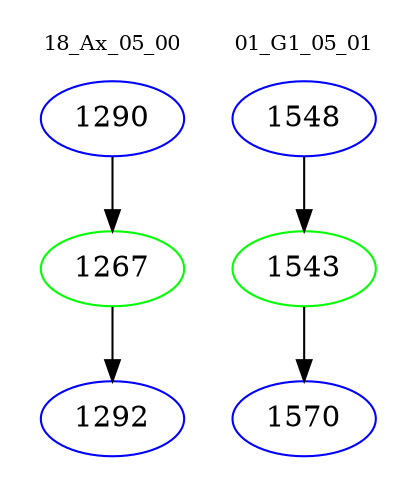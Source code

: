 digraph{
subgraph cluster_0 {
color = white
label = "18_Ax_05_00";
fontsize=10;
T0_1290 [label="1290", color="blue"]
T0_1290 -> T0_1267 [color="black"]
T0_1267 [label="1267", color="green"]
T0_1267 -> T0_1292 [color="black"]
T0_1292 [label="1292", color="blue"]
}
subgraph cluster_1 {
color = white
label = "01_G1_05_01";
fontsize=10;
T1_1548 [label="1548", color="blue"]
T1_1548 -> T1_1543 [color="black"]
T1_1543 [label="1543", color="green"]
T1_1543 -> T1_1570 [color="black"]
T1_1570 [label="1570", color="blue"]
}
}

